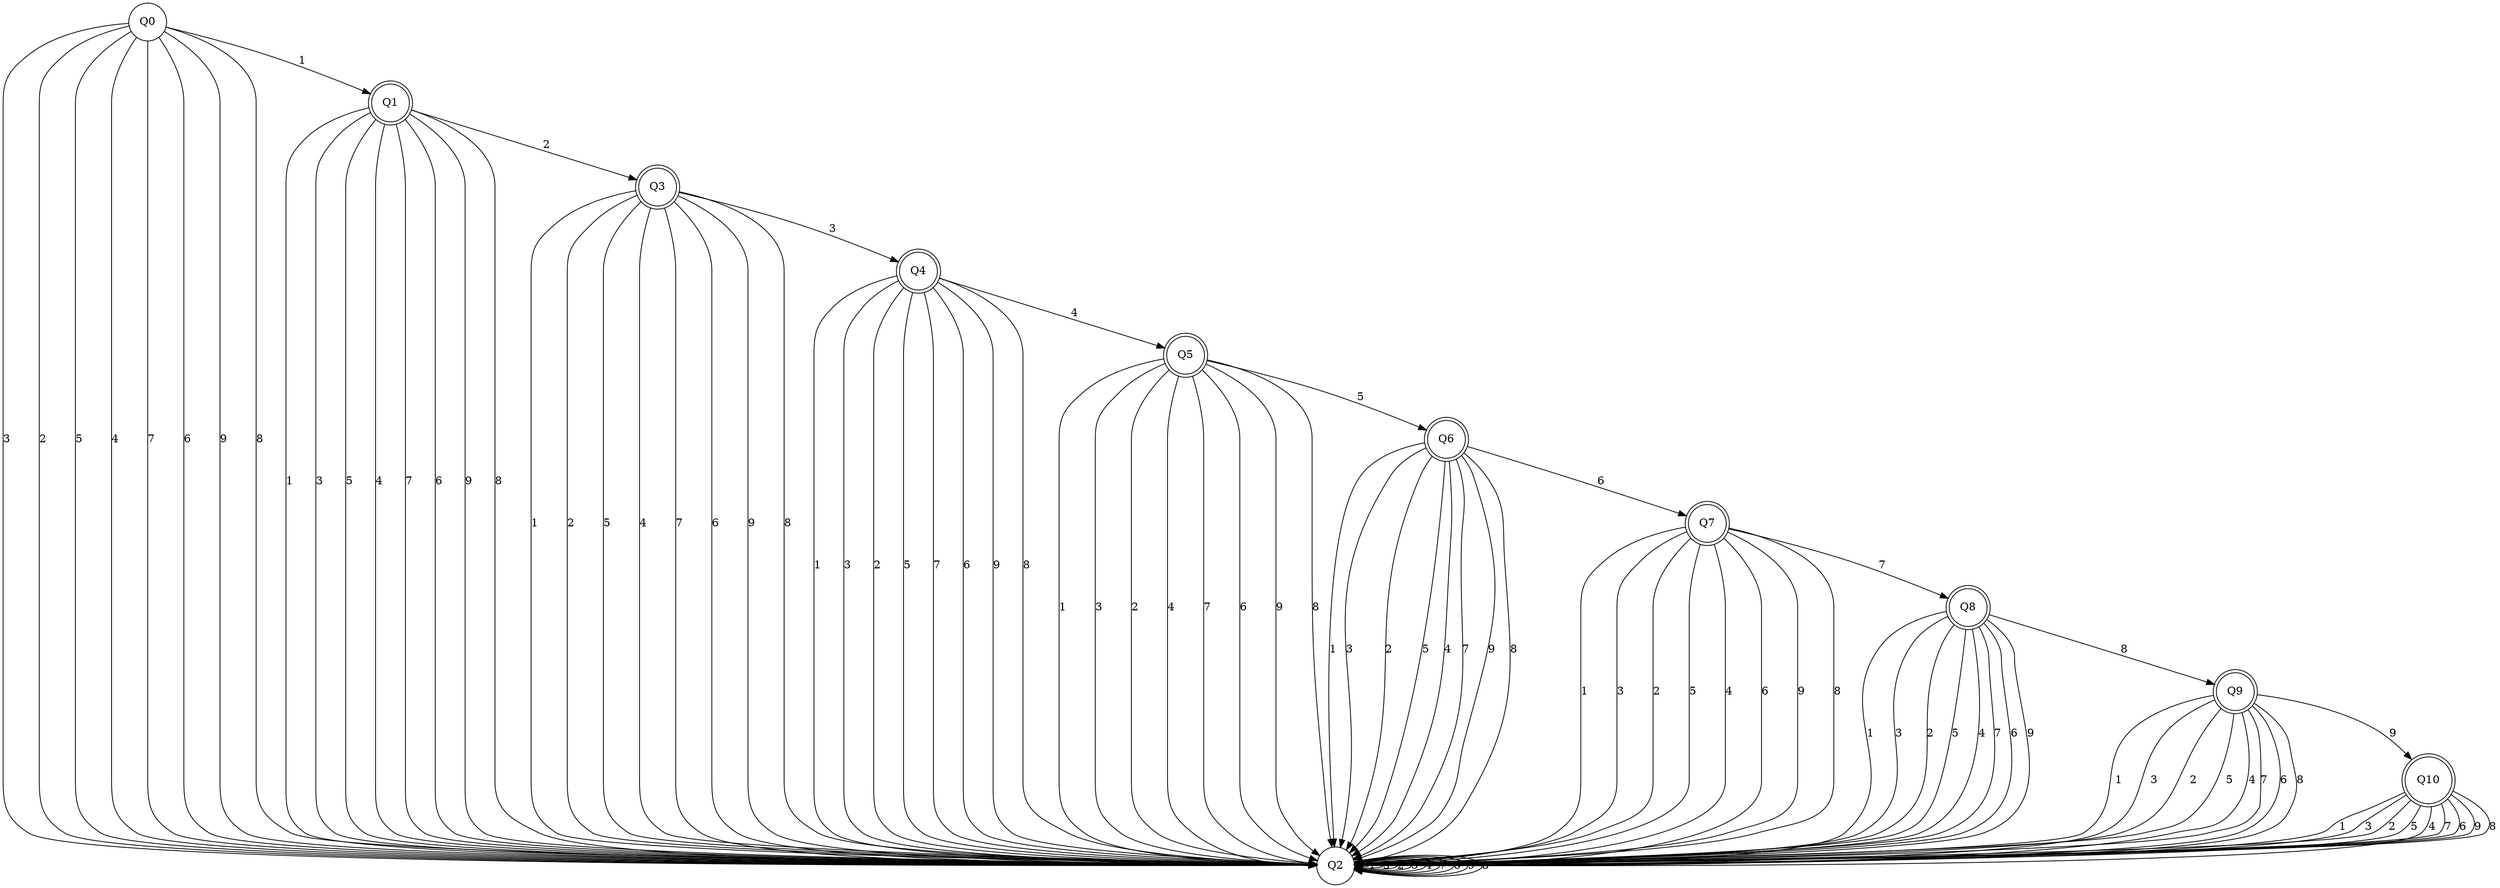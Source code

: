 digraph re_dfa {
Q2 [shape=circle];
Q8 [shape=doublecircle];
Q4 [shape=doublecircle];
Q1 [shape=doublecircle];
Q7 [shape=doublecircle];
Q9 [shape=doublecircle];
Q10 [shape=doublecircle];
Q5 [shape=doublecircle];
Q3 [shape=doublecircle];
Q6 [shape=doublecircle];
Q0 [shape=circle];
Q2 -> Q2  [label=1];
Q2 -> Q2  [label=3];
Q2 -> Q2  [label=2];
Q2 -> Q2  [label=5];
Q2 -> Q2  [label=4];
Q2 -> Q2  [label=7];
Q2 -> Q2  [label=6];
Q2 -> Q2  [label=9];
Q2 -> Q2  [label=8];
Q8 -> Q2  [label=1];
Q8 -> Q2  [label=3];
Q8 -> Q2  [label=2];
Q8 -> Q2  [label=5];
Q8 -> Q2  [label=4];
Q8 -> Q2  [label=7];
Q8 -> Q2  [label=6];
Q8 -> Q2  [label=9];
Q8 -> Q9  [label=8];
Q4 -> Q2  [label=1];
Q4 -> Q2  [label=3];
Q4 -> Q2  [label=2];
Q4 -> Q2  [label=5];
Q4 -> Q5  [label=4];
Q4 -> Q2  [label=7];
Q4 -> Q2  [label=6];
Q4 -> Q2  [label=9];
Q4 -> Q2  [label=8];
Q1 -> Q2  [label=1];
Q1 -> Q2  [label=3];
Q1 -> Q3  [label=2];
Q1 -> Q2  [label=5];
Q1 -> Q2  [label=4];
Q1 -> Q2  [label=7];
Q1 -> Q2  [label=6];
Q1 -> Q2  [label=9];
Q1 -> Q2  [label=8];
Q7 -> Q2  [label=1];
Q7 -> Q2  [label=3];
Q7 -> Q2  [label=2];
Q7 -> Q2  [label=5];
Q7 -> Q2  [label=4];
Q7 -> Q8  [label=7];
Q7 -> Q2  [label=6];
Q7 -> Q2  [label=9];
Q7 -> Q2  [label=8];
Q9 -> Q2  [label=1];
Q9 -> Q2  [label=3];
Q9 -> Q2  [label=2];
Q9 -> Q2  [label=5];
Q9 -> Q2  [label=4];
Q9 -> Q2  [label=7];
Q9 -> Q2  [label=6];
Q9 -> Q10  [label=9];
Q9 -> Q2  [label=8];
Q10 -> Q2  [label=1];
Q10 -> Q2  [label=3];
Q10 -> Q2  [label=2];
Q10 -> Q2  [label=5];
Q10 -> Q2  [label=4];
Q10 -> Q2  [label=7];
Q10 -> Q2  [label=6];
Q10 -> Q2  [label=9];
Q10 -> Q2  [label=8];
Q5 -> Q2  [label=1];
Q5 -> Q2  [label=3];
Q5 -> Q2  [label=2];
Q5 -> Q6  [label=5];
Q5 -> Q2  [label=4];
Q5 -> Q2  [label=7];
Q5 -> Q2  [label=6];
Q5 -> Q2  [label=9];
Q5 -> Q2  [label=8];
Q3 -> Q2  [label=1];
Q3 -> Q4  [label=3];
Q3 -> Q2  [label=2];
Q3 -> Q2  [label=5];
Q3 -> Q2  [label=4];
Q3 -> Q2  [label=7];
Q3 -> Q2  [label=6];
Q3 -> Q2  [label=9];
Q3 -> Q2  [label=8];
Q6 -> Q2  [label=1];
Q6 -> Q2  [label=3];
Q6 -> Q2  [label=2];
Q6 -> Q2  [label=5];
Q6 -> Q2  [label=4];
Q6 -> Q2  [label=7];
Q6 -> Q7  [label=6];
Q6 -> Q2  [label=9];
Q6 -> Q2  [label=8];
Q0 -> Q1  [label=1];
Q0 -> Q2  [label=3];
Q0 -> Q2  [label=2];
Q0 -> Q2  [label=5];
Q0 -> Q2  [label=4];
Q0 -> Q2  [label=7];
Q0 -> Q2  [label=6];
Q0 -> Q2  [label=9];
Q0 -> Q2  [label=8];
}
